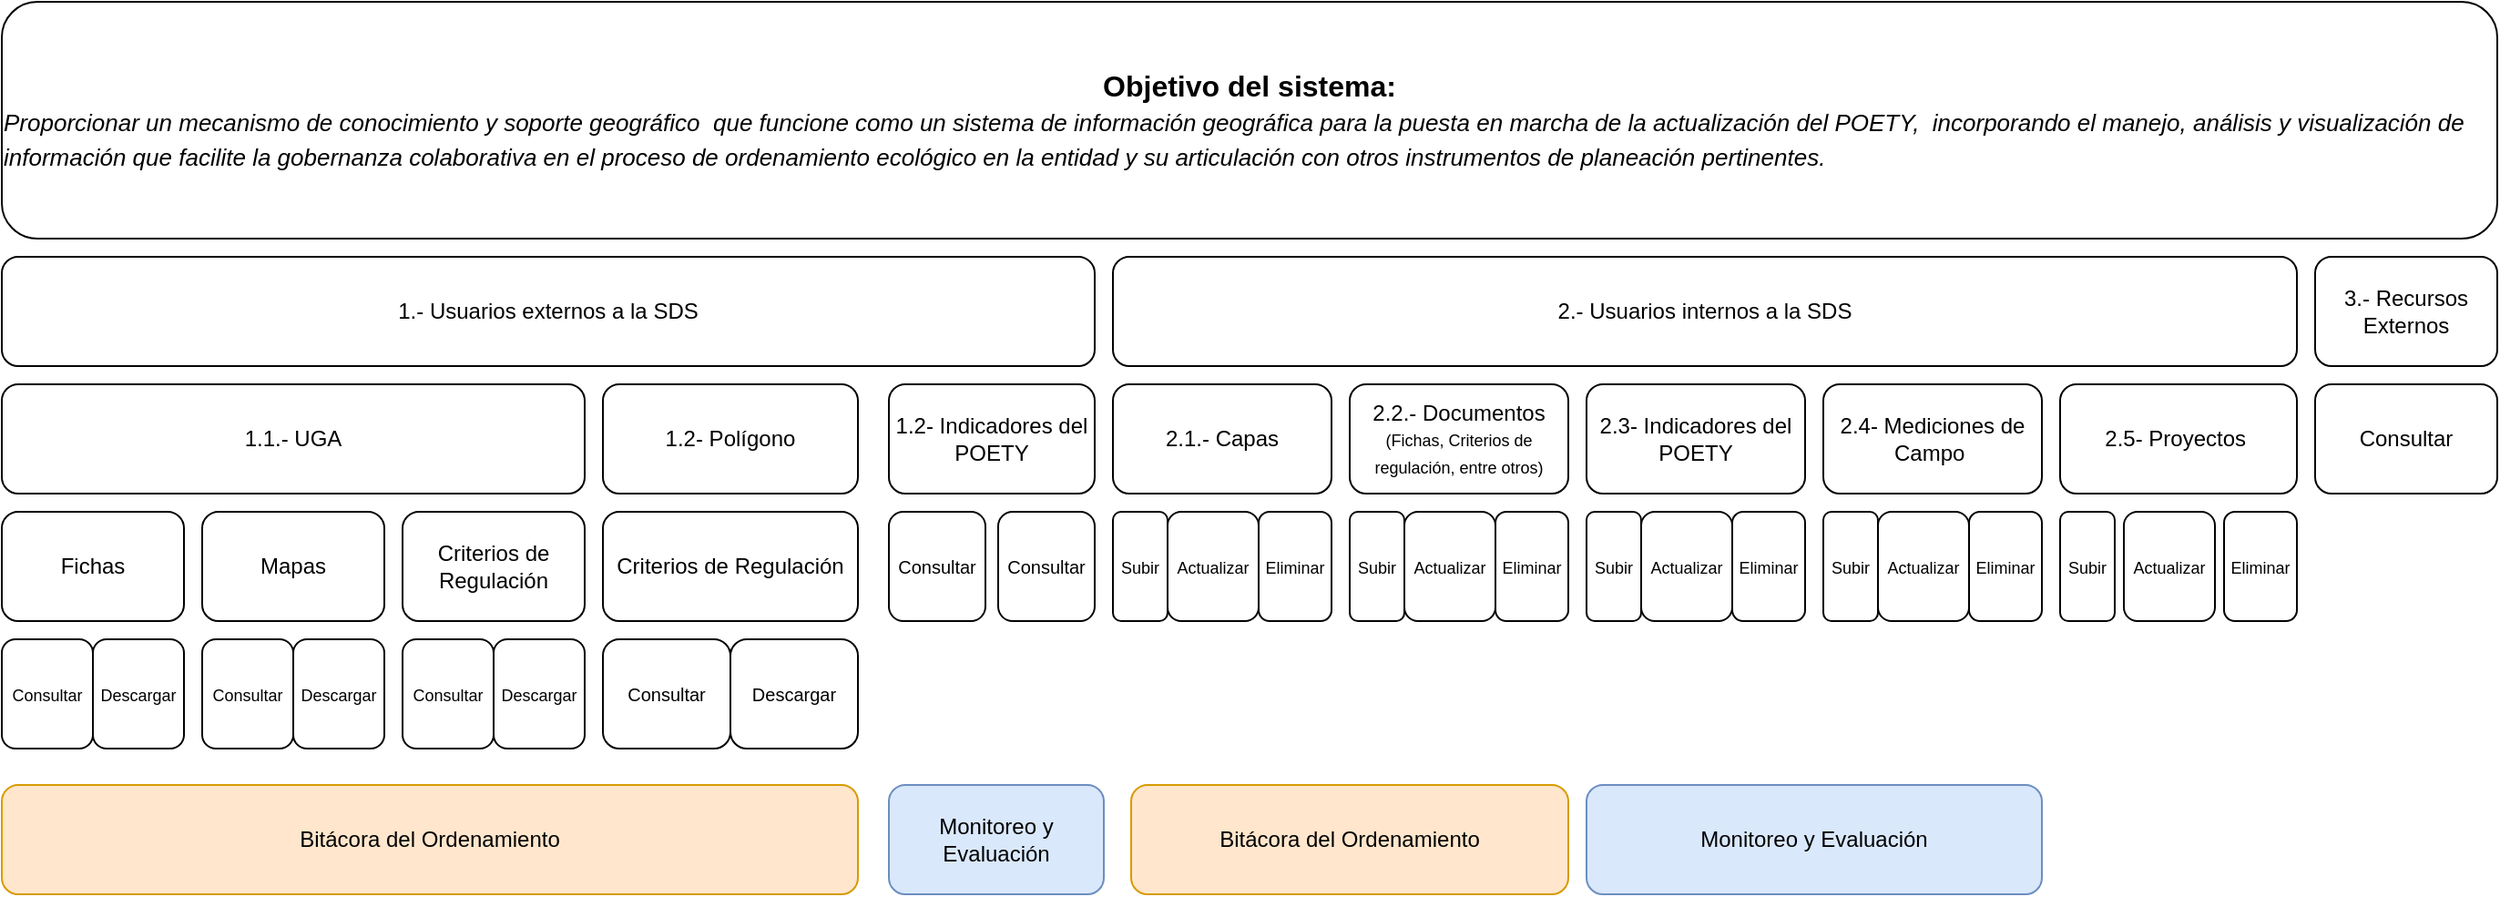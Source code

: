 <mxfile version="13.0.3" type="device"><diagram name="Page-1" id="90a13364-a465-7bf4-72fc-28e22215d7a0"><mxGraphModel dx="1422" dy="825" grid="1" gridSize="10" guides="1" tooltips="1" connect="1" arrows="1" fold="1" page="1" pageScale="1.5" pageWidth="1169" pageHeight="826" background="#ffffff" math="0" shadow="0"><root><mxCell id="0" style=";html=1;"/><mxCell id="1" style=";html=1;" parent="0"/><mxCell id="QpCFPltAacIPHOL6K7Q4-1" value="&lt;b style=&quot;font-size: 16px&quot;&gt;Objetivo del sistema:&lt;br&gt;&lt;div style=&quot;text-align: left&quot;&gt;&lt;i&gt;&lt;span id=&quot;docs-internal-guid-7df9f681-7fff-1cc2-6fba-018a6cb5a52c&quot; style=&quot;font-size: 13px ; font-weight: normal&quot;&gt;&lt;span style=&quot;font-family: &amp;#34;arial&amp;#34; ; background-color: transparent ; vertical-align: baseline&quot;&gt;Proporcionar un mecanismo de conocimiento y soporte geográfico&amp;nbsp;&lt;/span&gt;&lt;/span&gt;&lt;span id=&quot;docs-internal-guid-84482d17-7fff-8a58-2fd9-2f3227ff3530&quot; style=&quot;font-size: 13px ; font-weight: normal&quot;&gt;&lt;span style=&quot;font-family: &amp;#34;arial&amp;#34; ; background-color: transparent ; vertical-align: baseline&quot;&gt;&amp;nbsp;que funcione como un sistema de información geográfica para la puesta en marcha de la actualización del POETY,&amp;nbsp; incorporando el manejo, análisis y visualización de información que facilite la gobernanza colaborativa en el proceso de ordenamiento ecológico en la entidad y su articulación con otros instrumentos de planeación pertinentes.&lt;/span&gt;&lt;/span&gt;&lt;/i&gt;&lt;/div&gt;&lt;/b&gt;" style="rounded=1;whiteSpace=wrap;html=1;" vertex="1" parent="1"><mxGeometry x="260" y="610" width="1370" height="130" as="geometry"/></mxCell><mxCell id="QpCFPltAacIPHOL6K7Q4-4" value="1.- Usuarios externos a la SDS" style="rounded=1;whiteSpace=wrap;html=1;" vertex="1" parent="1"><mxGeometry x="260" y="750" width="600" height="60" as="geometry"/></mxCell><mxCell id="QpCFPltAacIPHOL6K7Q4-7" value="2.- Usuarios internos a la SDS" style="rounded=1;whiteSpace=wrap;html=1;" vertex="1" parent="1"><mxGeometry x="870" y="750" width="650" height="60" as="geometry"/></mxCell><mxCell id="QpCFPltAacIPHOL6K7Q4-8" value="3.- Recursos Externos" style="rounded=1;whiteSpace=wrap;html=1;" vertex="1" parent="1"><mxGeometry x="1530" y="750" width="100" height="60" as="geometry"/></mxCell><mxCell id="QpCFPltAacIPHOL6K7Q4-12" value="1.1.- UGA" style="rounded=1;whiteSpace=wrap;html=1;" vertex="1" parent="1"><mxGeometry x="260" y="820" width="320" height="60" as="geometry"/></mxCell><mxCell id="QpCFPltAacIPHOL6K7Q4-13" value="Fichas" style="rounded=1;whiteSpace=wrap;html=1;" vertex="1" parent="1"><mxGeometry x="260" y="890" width="100" height="60" as="geometry"/></mxCell><mxCell id="QpCFPltAacIPHOL6K7Q4-14" value="Mapas" style="rounded=1;whiteSpace=wrap;html=1;" vertex="1" parent="1"><mxGeometry x="370" y="890" width="100" height="60" as="geometry"/></mxCell><mxCell id="QpCFPltAacIPHOL6K7Q4-15" value="1.2- Polígono" style="rounded=1;whiteSpace=wrap;html=1;" vertex="1" parent="1"><mxGeometry x="590" y="820" width="140" height="60" as="geometry"/></mxCell><mxCell id="QpCFPltAacIPHOL6K7Q4-16" value="Criterios de Regulación" style="rounded=1;whiteSpace=wrap;html=1;" vertex="1" parent="1"><mxGeometry x="480" y="890" width="100" height="60" as="geometry"/></mxCell><mxCell id="QpCFPltAacIPHOL6K7Q4-17" value="&lt;font style=&quot;font-size: 9px&quot;&gt;Consultar&lt;/font&gt;" style="rounded=1;whiteSpace=wrap;html=1;" vertex="1" parent="1"><mxGeometry x="260" y="960" width="50" height="60" as="geometry"/></mxCell><mxCell id="QpCFPltAacIPHOL6K7Q4-18" value="&lt;font style=&quot;font-size: 9px&quot;&gt;Descargar&lt;/font&gt;" style="rounded=1;whiteSpace=wrap;html=1;" vertex="1" parent="1"><mxGeometry x="310" y="960" width="50" height="60" as="geometry"/></mxCell><mxCell id="QpCFPltAacIPHOL6K7Q4-23" value="&lt;font style=&quot;font-size: 9px&quot;&gt;Consultar&lt;/font&gt;" style="rounded=1;whiteSpace=wrap;html=1;" vertex="1" parent="1"><mxGeometry x="370" y="960" width="50" height="60" as="geometry"/></mxCell><mxCell id="QpCFPltAacIPHOL6K7Q4-24" value="&lt;font style=&quot;font-size: 9px&quot;&gt;Descargar&lt;/font&gt;" style="rounded=1;whiteSpace=wrap;html=1;" vertex="1" parent="1"><mxGeometry x="420" y="960" width="50" height="60" as="geometry"/></mxCell><mxCell id="QpCFPltAacIPHOL6K7Q4-25" value="&lt;font style=&quot;font-size: 9px&quot;&gt;Consultar&lt;/font&gt;" style="rounded=1;whiteSpace=wrap;html=1;" vertex="1" parent="1"><mxGeometry x="480" y="960" width="50" height="60" as="geometry"/></mxCell><mxCell id="QpCFPltAacIPHOL6K7Q4-26" value="&lt;font style=&quot;font-size: 9px&quot;&gt;Descargar&lt;/font&gt;" style="rounded=1;whiteSpace=wrap;html=1;" vertex="1" parent="1"><mxGeometry x="530" y="960" width="50" height="60" as="geometry"/></mxCell><mxCell id="QpCFPltAacIPHOL6K7Q4-27" value="Criterios de Regulación" style="rounded=1;whiteSpace=wrap;html=1;" vertex="1" parent="1"><mxGeometry x="590" y="890" width="140" height="60" as="geometry"/></mxCell><mxCell id="QpCFPltAacIPHOL6K7Q4-28" value="&lt;font size=&quot;1&quot;&gt;Consultar&lt;/font&gt;&lt;span style=&quot;font-family: monospace ; font-size: 0px&quot;&gt;%3CmxGraphModel%3E%3Croot%3E%3CmxCell%20id%3D%220%22%2F%3E%3CmxCell%20id%3D%221%22%20parent%3D%220%22%2F%3E%3CmxCell%20id%3D%222%22%20value%3D%22%26lt%3Bfont%20style%3D%26quot%3Bfont-size%3A%209px%26quot%3B%26gt%3BConsultar%26lt%3B%2Ffont%26gt%3B%22%20style%3D%22rounded%3D1%3BwhiteSpace%3Dwrap%3Bhtml%3D1%3B%22%20vertex%3D%221%22%20parent%3D%221%22%3E%3CmxGeometry%20x%3D%22480%22%20y%3D%22960%22%20width%3D%2250%22%20height%3D%2260%22%20as%3D%22geometry%22%2F%3E%3C%2FmxCell%3E%3C%2Froot%3E%3C%2FmxGraphModel%3r&lt;/span&gt;" style="rounded=1;whiteSpace=wrap;html=1;" vertex="1" parent="1"><mxGeometry x="590" y="960" width="70" height="60" as="geometry"/></mxCell><mxCell id="QpCFPltAacIPHOL6K7Q4-29" value="&lt;font size=&quot;1&quot;&gt;Descargar&lt;/font&gt;" style="rounded=1;whiteSpace=wrap;html=1;" vertex="1" parent="1"><mxGeometry x="660" y="960" width="70" height="60" as="geometry"/></mxCell><mxCell id="QpCFPltAacIPHOL6K7Q4-30" value="2.1.- Capas" style="rounded=1;whiteSpace=wrap;html=1;" vertex="1" parent="1"><mxGeometry x="870" y="820" width="120" height="60" as="geometry"/></mxCell><mxCell id="QpCFPltAacIPHOL6K7Q4-31" value="2.2.- Documentos &lt;font style=&quot;font-size: 9px&quot;&gt;(Fichas, Criterios de regulación, entre otros)&lt;/font&gt;" style="rounded=1;whiteSpace=wrap;html=1;arcSize=15;" vertex="1" parent="1"><mxGeometry x="1000" y="820" width="120" height="60" as="geometry"/></mxCell><mxCell id="QpCFPltAacIPHOL6K7Q4-32" value="1.2- Indicadores del POETY" style="rounded=1;whiteSpace=wrap;html=1;" vertex="1" parent="1"><mxGeometry x="747" y="820" width="113" height="60" as="geometry"/></mxCell><mxCell id="QpCFPltAacIPHOL6K7Q4-33" value="&lt;font size=&quot;1&quot;&gt;Consultar&lt;/font&gt;&lt;span style=&quot;font-family: monospace ; font-size: 0px&quot;&gt;%3CmxGraphModel%3E%3Croot%3E%3CmxCell%20id%3D%220%22%2F%3E%3CmxCell%20id%3D%221%22%20parent%3D%220%22%2F%3E%3CmxCell%20id%3D%222%22%20value%3D%22%26lt%3Bfont%20style%3D%26quot%3Bfont-size%3A%209px%26quot%3B%26gt%3BConsultar%26lt%3B%2Ffont%26gt%3B%22%20style%3D%22rounded%3D1%3BwhiteSpace%3Dwrap%3Bhtml%3D1%3B%22%20vertex%3D%221%22%20parent%3D%221%22%3E%3CmxGeometry%20x%3D%22480%22%20y%3D%22960%22%20width%3D%2250%22%20height%3D%2260%22%20as%3D%22geometry%22%2F%3E%3C%2FmxCell%3E%3C%2Froot%3E%3C%2FmxGraphModel%3r&lt;/span&gt;" style="rounded=1;whiteSpace=wrap;html=1;" vertex="1" parent="1"><mxGeometry x="747" y="890" width="53" height="60" as="geometry"/></mxCell><mxCell id="QpCFPltAacIPHOL6K7Q4-34" value="&lt;font size=&quot;1&quot;&gt;Consultar&lt;/font&gt;&lt;span style=&quot;font-family: monospace ; font-size: 0px&quot;&gt;%3CmxGraphModel%3E%3Croot%3E%3CmxCell%20id%3D%220%22%2F%3E%3CmxCell%20id%3D%221%22%20parent%3D%220%22%2F%3E%3CmxCell%20id%3D%222%22%20value%3D%22%26lt%3Bfont%20style%3D%26quot%3Bfont-size%3A%209px%26quot%3B%26gt%3BConsultar%26lt%3B%2Ffont%26gt%3B%22%20style%3D%22rounded%3D1%3BwhiteSpace%3Dwrap%3Bhtml%3D1%3B%22%20vertex%3D%221%22%20parent%3D%221%22%3E%3CmxGeometry%20x%3D%22480%22%20y%3D%22960%22%20width%3D%2250%22%20height%3D%2260%22%20as%3D%22geometry%22%2F%3E%3C%2FmxCell%3E%3C%2Froot%3E%3C%2FmxGraphModel%3r&lt;/span&gt;" style="rounded=1;whiteSpace=wrap;html=1;" vertex="1" parent="1"><mxGeometry x="807" y="890" width="53" height="60" as="geometry"/></mxCell><mxCell id="QpCFPltAacIPHOL6K7Q4-35" value="2.3- Indicadores del POETY" style="rounded=1;whiteSpace=wrap;html=1;" vertex="1" parent="1"><mxGeometry x="1130" y="820" width="120" height="60" as="geometry"/></mxCell><mxCell id="QpCFPltAacIPHOL6K7Q4-37" value="&lt;font style=&quot;font-size: 9px&quot;&gt;Subir&lt;/font&gt;" style="rounded=1;whiteSpace=wrap;html=1;" vertex="1" parent="1"><mxGeometry x="870" y="890" width="30" height="60" as="geometry"/></mxCell><mxCell id="QpCFPltAacIPHOL6K7Q4-38" value="&lt;font style=&quot;font-size: 9px&quot;&gt;Actualizar&lt;/font&gt;" style="rounded=1;whiteSpace=wrap;html=1;" vertex="1" parent="1"><mxGeometry x="900" y="890" width="50" height="60" as="geometry"/></mxCell><mxCell id="QpCFPltAacIPHOL6K7Q4-39" value="&lt;font style=&quot;font-size: 9px&quot;&gt;Eliminar&lt;/font&gt;" style="rounded=1;whiteSpace=wrap;html=1;" vertex="1" parent="1"><mxGeometry x="950" y="890" width="40" height="60" as="geometry"/></mxCell><mxCell id="QpCFPltAacIPHOL6K7Q4-40" value="&lt;font style=&quot;font-size: 9px&quot;&gt;Subir&lt;/font&gt;" style="rounded=1;whiteSpace=wrap;html=1;" vertex="1" parent="1"><mxGeometry x="1000" y="890" width="30" height="60" as="geometry"/></mxCell><mxCell id="QpCFPltAacIPHOL6K7Q4-41" value="&lt;font style=&quot;font-size: 9px&quot;&gt;Actualizar&lt;/font&gt;" style="rounded=1;whiteSpace=wrap;html=1;" vertex="1" parent="1"><mxGeometry x="1030" y="890" width="50" height="60" as="geometry"/></mxCell><mxCell id="QpCFPltAacIPHOL6K7Q4-42" value="&lt;font style=&quot;font-size: 9px&quot;&gt;Eliminar&lt;/font&gt;" style="rounded=1;whiteSpace=wrap;html=1;" vertex="1" parent="1"><mxGeometry x="1080" y="890" width="40" height="60" as="geometry"/></mxCell><mxCell id="QpCFPltAacIPHOL6K7Q4-43" value="&lt;font style=&quot;font-size: 9px&quot;&gt;Subir&lt;/font&gt;" style="rounded=1;whiteSpace=wrap;html=1;" vertex="1" parent="1"><mxGeometry x="1130" y="890" width="30" height="60" as="geometry"/></mxCell><mxCell id="QpCFPltAacIPHOL6K7Q4-44" value="&lt;font style=&quot;font-size: 9px&quot;&gt;Actualizar&lt;/font&gt;" style="rounded=1;whiteSpace=wrap;html=1;" vertex="1" parent="1"><mxGeometry x="1160" y="890" width="50" height="60" as="geometry"/></mxCell><mxCell id="QpCFPltAacIPHOL6K7Q4-45" value="&lt;font style=&quot;font-size: 9px&quot;&gt;Eliminar&lt;/font&gt;" style="rounded=1;whiteSpace=wrap;html=1;" vertex="1" parent="1"><mxGeometry x="1210" y="890" width="40" height="60" as="geometry"/></mxCell><mxCell id="QpCFPltAacIPHOL6K7Q4-46" value="2.4- Mediciones de Campo&amp;nbsp;" style="rounded=1;whiteSpace=wrap;html=1;" vertex="1" parent="1"><mxGeometry x="1260" y="820" width="120" height="60" as="geometry"/></mxCell><mxCell id="QpCFPltAacIPHOL6K7Q4-47" value="&lt;font style=&quot;font-size: 9px&quot;&gt;Subir&lt;/font&gt;" style="rounded=1;whiteSpace=wrap;html=1;" vertex="1" parent="1"><mxGeometry x="1260" y="890" width="30" height="60" as="geometry"/></mxCell><mxCell id="QpCFPltAacIPHOL6K7Q4-48" value="&lt;font style=&quot;font-size: 9px&quot;&gt;Actualizar&lt;/font&gt;" style="rounded=1;whiteSpace=wrap;html=1;" vertex="1" parent="1"><mxGeometry x="1290" y="890" width="50" height="60" as="geometry"/></mxCell><mxCell id="QpCFPltAacIPHOL6K7Q4-49" value="&lt;font style=&quot;font-size: 9px&quot;&gt;Eliminar&lt;/font&gt;" style="rounded=1;whiteSpace=wrap;html=1;" vertex="1" parent="1"><mxGeometry x="1340" y="890" width="40" height="60" as="geometry"/></mxCell><mxCell id="QpCFPltAacIPHOL6K7Q4-51" value="2.5- Proyectos&amp;nbsp;" style="rounded=1;whiteSpace=wrap;html=1;" vertex="1" parent="1"><mxGeometry x="1390" y="820" width="130" height="60" as="geometry"/></mxCell><mxCell id="QpCFPltAacIPHOL6K7Q4-52" value="&lt;font style=&quot;font-size: 9px&quot;&gt;Subir&lt;/font&gt;" style="rounded=1;whiteSpace=wrap;html=1;" vertex="1" parent="1"><mxGeometry x="1390" y="890" width="30" height="60" as="geometry"/></mxCell><mxCell id="QpCFPltAacIPHOL6K7Q4-53" value="&lt;font style=&quot;font-size: 9px&quot;&gt;Actualizar&lt;/font&gt;" style="rounded=1;whiteSpace=wrap;html=1;" vertex="1" parent="1"><mxGeometry x="1425" y="890" width="50" height="60" as="geometry"/></mxCell><mxCell id="QpCFPltAacIPHOL6K7Q4-54" value="&lt;font style=&quot;font-size: 9px&quot;&gt;Eliminar&lt;/font&gt;" style="rounded=1;whiteSpace=wrap;html=1;" vertex="1" parent="1"><mxGeometry x="1480" y="890" width="40" height="60" as="geometry"/></mxCell><mxCell id="QpCFPltAacIPHOL6K7Q4-56" value="Consultar" style="rounded=1;whiteSpace=wrap;html=1;" vertex="1" parent="1"><mxGeometry x="1530" y="820" width="100" height="60" as="geometry"/></mxCell><mxCell id="QpCFPltAacIPHOL6K7Q4-59" value="Bitácora del Ordenamiento" style="rounded=1;whiteSpace=wrap;html=1;fillColor=#ffe6cc;strokeColor=#d79b00;" vertex="1" parent="1"><mxGeometry x="260" y="1040" width="470" height="60" as="geometry"/></mxCell><mxCell id="QpCFPltAacIPHOL6K7Q4-60" value="Monitoreo y Evaluación" style="rounded=1;whiteSpace=wrap;html=1;fillColor=#dae8fc;strokeColor=#6c8ebf;" vertex="1" parent="1"><mxGeometry x="747" y="1040" width="118" height="60" as="geometry"/></mxCell><mxCell id="QpCFPltAacIPHOL6K7Q4-62" value="Bitácora del Ordenamiento" style="rounded=1;whiteSpace=wrap;html=1;fillColor=#ffe6cc;strokeColor=#d79b00;" vertex="1" parent="1"><mxGeometry x="880" y="1040" width="240" height="60" as="geometry"/></mxCell><mxCell id="QpCFPltAacIPHOL6K7Q4-63" value="Monitoreo y Evaluación" style="rounded=1;whiteSpace=wrap;html=1;fillColor=#dae8fc;strokeColor=#6c8ebf;" vertex="1" parent="1"><mxGeometry x="1130" y="1040" width="250" height="60" as="geometry"/></mxCell></root></mxGraphModel></diagram></mxfile>
